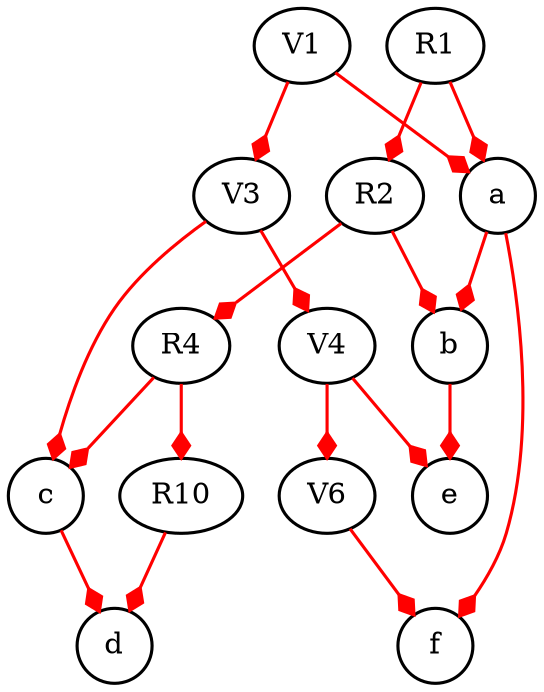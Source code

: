 digraph MyDirectedGraph {
	subgraph MySDirectedSubGraph {
		"rankdir"="same"
		Columna1 [
			"shape"="ellipse"
			"label"="R1"
			"fillcolor"="#FF7F50"
			"fontcolor"="#000000"
			"width"=0.50
			"height"=0.50
			"penwidth"=1.50
		]
		Columna2 [
			"shape"="ellipse"
			"label"="R2"
			"fillcolor"="#FF7F50"
			"fontcolor"="#000000"
			"width"=0.50
			"height"=0.50
			"penwidth"=1.50
		]
		Columna1 -> Columna2 [
			"arrowhead"="diamond"
			"arrowtail"="diamond"
			"color"="#FF0000"
			"fontcolor"="#000000"
			"penwidth"=1.50
		]
		Columna2 [
			"shape"="ellipse"
			"label"="R2"
			"fillcolor"="#FF7F50"
			"fontcolor"="#000000"
			"width"=0.50
			"height"=0.50
			"penwidth"=1.50
		]
		Columna4 [
			"shape"="ellipse"
			"label"="R4"
			"fillcolor"="#FF7F50"
			"fontcolor"="#000000"
			"width"=0.50
			"height"=0.50
			"penwidth"=1.50
		]
		Columna2 -> Columna4 [
			"arrowhead"="diamond"
			"arrowtail"="diamond"
			"color"="#FF0000"
			"fontcolor"="#000000"
			"penwidth"=1.50
		]
		Columna4 [
			"shape"="ellipse"
			"label"="R4"
			"fillcolor"="#FF7F50"
			"fontcolor"="#000000"
			"width"=0.50
			"height"=0.50
			"penwidth"=1.50
		]
		Columna10 [
			"shape"="ellipse"
			"label"="R10"
			"fillcolor"="#FF7F50"
			"fontcolor"="#000000"
			"width"=0.50
			"height"=0.50
			"penwidth"=1.50
		]
		Columna4 -> Columna10 [
			"arrowhead"="diamond"
			"arrowtail"="diamond"
			"color"="#FF0000"
			"fontcolor"="#000000"
			"penwidth"=1.50
		]
		Columna10 [
			"shape"="ellipse"
			"label"="R10"
			"fillcolor"="#FF7F50"
			"fontcolor"="#000000"
			"width"=0.50
			"height"=0.50
			"penwidth"=1.50
		]
		b [
			"shape"="ellipse"
			"label"="b"
			"fillcolor"="#FF7F50"
			"fontcolor"="#000000"
			"width"=0.50
			"height"=0.50
			"penwidth"=1.50
		]
		a -> b [
			"arrowhead"="diamond"
			"arrowtail"="diamond"
			"color"="#FF0000"
			"fontcolor"="#000000"
			"penwidth"=1.50
		]
		d [
			"shape"="ellipse"
			"label"="d"
			"fillcolor"="#FF7F50"
			"fontcolor"="#000000"
			"width"=0.50
			"height"=0.50
			"penwidth"=1.50
		]
		c -> d [
			"arrowhead"="diamond"
			"arrowtail"="diamond"
			"color"="#FF0000"
			"fontcolor"="#000000"
			"penwidth"=1.50
		]
	}
	subgraph Capa1 {
		"rankdir"="same"
		Fila1 [
			"shape"="ellipse"
			"label"="V1"
			"fillcolor"="#FF7F50"
			"fontcolor"="#000000"
			"width"=0.50
			"height"=0.50
			"penwidth"=1.50
		]
		a [
			"shape"="ellipse"
			"label"="a"
			"fillcolor"="#FF7F50"
			"fontcolor"="#000000"
			"width"=0.50
			"height"=0.50
			"penwidth"=1.50
		]
		a [
			"shape"="ellipse"
			"label"="a"
			"fillcolor"="#FF7F50"
			"fontcolor"="#000000"
			"width"=0.50
			"height"=0.50
			"penwidth"=1.50
		]
		Fila1 -> a [
			"arrowhead"="diamond"
			"arrowtail"="diamond"
			"color"="#FF0000"
			"fontcolor"="#000000"
			"penwidth"=1.50
		]
		a [
			"shape"="ellipse"
			"label"="a"
			"fillcolor"="#FF7F50"
			"fontcolor"="#000000"
			"width"=0.50
			"height"=0.50
			"penwidth"=1.50
		]
		b [
			"shape"="ellipse"
			"label"="b"
			"fillcolor"="#FF7F50"
			"fontcolor"="#000000"
			"width"=0.50
			"height"=0.50
			"penwidth"=1.50
		]
	}
	subgraph Capa2 {
		"rankdir"="same"
		Fila3 [
			"shape"="ellipse"
			"label"="V3"
			"fillcolor"="#FF7F50"
			"fontcolor"="#000000"
			"width"=0.50
			"height"=0.50
			"penwidth"=1.50
		]
		c [
			"shape"="ellipse"
			"label"="c"
			"fillcolor"="#FF7F50"
			"fontcolor"="#000000"
			"width"=0.50
			"height"=0.50
			"penwidth"=1.50
		]
		c [
			"shape"="ellipse"
			"label"="c"
			"fillcolor"="#FF7F50"
			"fontcolor"="#000000"
			"width"=0.50
			"height"=0.50
			"penwidth"=1.50
		]
		Fila3 -> c [
			"arrowhead"="diamond"
			"arrowtail"="diamond"
			"color"="#FF0000"
			"fontcolor"="#000000"
			"penwidth"=1.50
		]
		c [
			"shape"="ellipse"
			"label"="c"
			"fillcolor"="#FF7F50"
			"fontcolor"="#000000"
			"width"=0.50
			"height"=0.50
			"penwidth"=1.50
		]
		d [
			"shape"="ellipse"
			"label"="d"
			"fillcolor"="#FF7F50"
			"fontcolor"="#000000"
			"width"=0.50
			"height"=0.50
			"penwidth"=1.50
		]
	}
	subgraph Capa3 {
		"rankdir"="same"
		Fila4 [
			"shape"="ellipse"
			"label"="V4"
			"fillcolor"="#FF7F50"
			"fontcolor"="#000000"
			"width"=0.50
			"height"=0.50
			"penwidth"=1.50
		]
		e [
			"shape"="ellipse"
			"label"="e"
			"fillcolor"="#FF7F50"
			"fontcolor"="#000000"
			"width"=0.50
			"height"=0.50
			"penwidth"=1.50
		]
		e [
			"shape"="ellipse"
			"label"="e"
			"fillcolor"="#FF7F50"
			"fontcolor"="#000000"
			"width"=0.50
			"height"=0.50
			"penwidth"=1.50
		]
		Fila4 -> e [
			"arrowhead"="diamond"
			"arrowtail"="diamond"
			"color"="#FF0000"
			"fontcolor"="#000000"
			"penwidth"=1.50
		]
		e [
			"shape"="ellipse"
			"label"="e"
			"fillcolor"="#FF7F50"
			"fontcolor"="#000000"
			"width"=0.50
			"height"=0.50
			"penwidth"=1.50
		]
	}
	subgraph Capa4 {
		"rankdir"="same"
		Fila6 [
			"shape"="ellipse"
			"label"="V6"
			"fillcolor"="#FF7F50"
			"fontcolor"="#000000"
			"width"=0.50
			"height"=0.50
			"penwidth"=1.50
		]
		f [
			"shape"="ellipse"
			"label"="f"
			"fillcolor"="#FF7F50"
			"fontcolor"="#000000"
			"width"=0.50
			"height"=0.50
			"penwidth"=1.50
		]
		f [
			"shape"="ellipse"
			"label"="f"
			"fillcolor"="#FF7F50"
			"fontcolor"="#000000"
			"width"=0.50
			"height"=0.50
			"penwidth"=1.50
		]
		Fila6 -> f [
			"arrowhead"="diamond"
			"arrowtail"="diamond"
			"color"="#FF0000"
			"fontcolor"="#000000"
			"penwidth"=1.50
		]
		f [
			"shape"="ellipse"
			"label"="f"
			"fillcolor"="#FF7F50"
			"fontcolor"="#000000"
			"width"=0.50
			"height"=0.50
			"penwidth"=1.50
		]
	}
	Fila1 [
		"shape"="ellipse"
		"label"="V1"
		"fillcolor"="#FF7F50"
		"fontcolor"="#000000"
		"width"=0.50
		"height"=0.50
		"penwidth"=1.50
	]
	Fila3 [
		"shape"="ellipse"
		"label"="3"
		"fillcolor"="#FF7F50"
		"fontcolor"="#000000"
		"width"=0.50
		"height"=0.50
		"penwidth"=1.50
	]
	Fila1 -> Fila3 [
		"arrowhead"="diamond"
		"arrowtail"="diamond"
		"color"="#FF0000"
		"fontcolor"="#000000"
		"penwidth"=1.50
	]
	Fila3 [
		"shape"="ellipse"
		"label"="V3"
		"fillcolor"="#FF7F50"
		"fontcolor"="#000000"
		"width"=0.50
		"height"=0.50
		"penwidth"=1.50
	]
	Fila4 [
		"shape"="ellipse"
		"label"="4"
		"fillcolor"="#FF7F50"
		"fontcolor"="#000000"
		"width"=0.50
		"height"=0.50
		"penwidth"=1.50
	]
	Fila3 -> Fila4 [
		"arrowhead"="diamond"
		"arrowtail"="diamond"
		"color"="#FF0000"
		"fontcolor"="#000000"
		"penwidth"=1.50
	]
	Fila4 [
		"shape"="ellipse"
		"label"="V4"
		"fillcolor"="#FF7F50"
		"fontcolor"="#000000"
		"width"=0.50
		"height"=0.50
		"penwidth"=1.50
	]
	Fila6 [
		"shape"="ellipse"
		"label"="6"
		"fillcolor"="#FF7F50"
		"fontcolor"="#000000"
		"width"=0.50
		"height"=0.50
		"penwidth"=1.50
	]
	Fila4 -> Fila6 [
		"arrowhead"="diamond"
		"arrowtail"="diamond"
		"color"="#FF0000"
		"fontcolor"="#000000"
		"penwidth"=1.50
	]
	Fila6 [
		"shape"="ellipse"
		"label"="V6"
		"fillcolor"="#FF7F50"
		"fontcolor"="#000000"
		"width"=0.50
		"height"=0.50
		"penwidth"=1.50
	]
	Columna1 [
		"shape"="ellipse"
		"label"="R1"
		"fillcolor"="#FF7F50"
		"fontcolor"="#000000"
		"width"=0.50
		"height"=0.50
		"penwidth"=1.50
	]
	a [
		"shape"="ellipse"
		"label"="a"
		"fillcolor"="#FF7F50"
		"fontcolor"="#000000"
		"width"=0.50
		"height"=0.50
		"penwidth"=1.50
	]
	a [
		"shape"="ellipse"
		"label"="a"
		"fillcolor"="#FF7F50"
		"fontcolor"="#000000"
		"width"=0.50
		"height"=0.50
		"penwidth"=1.50
	]
	Columna1 -> a [
		"arrowhead"="diamond"
		"arrowtail"="diamond"
		"color"="#FF0000"
		"fontcolor"="#000000"
		"penwidth"=1.50
	]
	a [
		"shape"="ellipse"
		"label"="a"
		"fillcolor"="#FF7F50"
		"fontcolor"="#000000"
		"width"=0.50
		"height"=0.50
		"penwidth"=1.50
	]
	f [
		"shape"="ellipse"
		"label"="f"
		"fillcolor"="#FF7F50"
		"fontcolor"="#000000"
		"width"=0.50
		"height"=0.50
		"penwidth"=1.50
	]
	a -> f [
		"arrowhead"="diamond"
		"arrowtail"="diamond"
		"color"="#FF0000"
		"fontcolor"="#000000"
		"penwidth"=1.50
	]
	f [
		"shape"="ellipse"
		"label"="f"
		"fillcolor"="#FF7F50"
		"fontcolor"="#000000"
		"width"=0.50
		"height"=0.50
		"penwidth"=1.50
	]
	Columna2 [
		"shape"="ellipse"
		"label"="R2"
		"fillcolor"="#FF7F50"
		"fontcolor"="#000000"
		"width"=0.50
		"height"=0.50
		"penwidth"=1.50
	]
	b [
		"shape"="ellipse"
		"label"="b"
		"fillcolor"="#FF7F50"
		"fontcolor"="#000000"
		"width"=0.50
		"height"=0.50
		"penwidth"=1.50
	]
	b [
		"shape"="ellipse"
		"label"="b"
		"fillcolor"="#FF7F50"
		"fontcolor"="#000000"
		"width"=0.50
		"height"=0.50
		"penwidth"=1.50
	]
	Columna2 -> b [
		"arrowhead"="diamond"
		"arrowtail"="diamond"
		"color"="#FF0000"
		"fontcolor"="#000000"
		"penwidth"=1.50
	]
	b [
		"shape"="ellipse"
		"label"="b"
		"fillcolor"="#FF7F50"
		"fontcolor"="#000000"
		"width"=0.50
		"height"=0.50
		"penwidth"=1.50
	]
	e [
		"shape"="ellipse"
		"label"="e"
		"fillcolor"="#FF7F50"
		"fontcolor"="#000000"
		"width"=0.50
		"height"=0.50
		"penwidth"=1.50
	]
	b -> e [
		"arrowhead"="diamond"
		"arrowtail"="diamond"
		"color"="#FF0000"
		"fontcolor"="#000000"
		"penwidth"=1.50
	]
	e [
		"shape"="ellipse"
		"label"="e"
		"fillcolor"="#FF7F50"
		"fontcolor"="#000000"
		"width"=0.50
		"height"=0.50
		"penwidth"=1.50
	]
	Columna4 [
		"shape"="ellipse"
		"label"="R4"
		"fillcolor"="#FF7F50"
		"fontcolor"="#000000"
		"width"=0.50
		"height"=0.50
		"penwidth"=1.50
	]
	c [
		"shape"="ellipse"
		"label"="c"
		"fillcolor"="#FF7F50"
		"fontcolor"="#000000"
		"width"=0.50
		"height"=0.50
		"penwidth"=1.50
	]
	c [
		"shape"="ellipse"
		"label"="c"
		"fillcolor"="#FF7F50"
		"fontcolor"="#000000"
		"width"=0.50
		"height"=0.50
		"penwidth"=1.50
	]
	Columna4 -> c [
		"arrowhead"="diamond"
		"arrowtail"="diamond"
		"color"="#FF0000"
		"fontcolor"="#000000"
		"penwidth"=1.50
	]
	c [
		"shape"="ellipse"
		"label"="c"
		"fillcolor"="#FF7F50"
		"fontcolor"="#000000"
		"width"=0.50
		"height"=0.50
		"penwidth"=1.50
	]
	Columna10 [
		"shape"="ellipse"
		"label"="R10"
		"fillcolor"="#FF7F50"
		"fontcolor"="#000000"
		"width"=0.50
		"height"=0.50
		"penwidth"=1.50
	]
	d [
		"shape"="ellipse"
		"label"="d"
		"fillcolor"="#FF7F50"
		"fontcolor"="#000000"
		"width"=0.50
		"height"=0.50
		"penwidth"=1.50
	]
	d [
		"shape"="ellipse"
		"label"="d"
		"fillcolor"="#FF7F50"
		"fontcolor"="#000000"
		"width"=0.50
		"height"=0.50
		"penwidth"=1.50
	]
	Columna10 -> d [
		"arrowhead"="diamond"
		"arrowtail"="diamond"
		"color"="#FF0000"
		"fontcolor"="#000000"
		"penwidth"=1.50
	]
	d [
		"shape"="ellipse"
		"label"="d"
		"fillcolor"="#FF7F50"
		"fontcolor"="#000000"
		"width"=0.50
		"height"=0.50
		"penwidth"=1.50
	]
}

